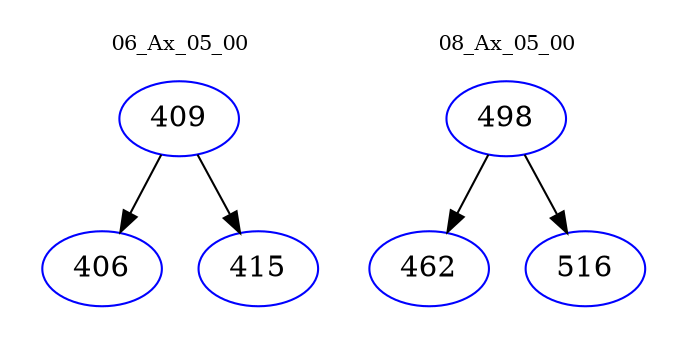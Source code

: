 digraph{
subgraph cluster_0 {
color = white
label = "06_Ax_05_00";
fontsize=10;
T0_409 [label="409", color="blue"]
T0_409 -> T0_406 [color="black"]
T0_406 [label="406", color="blue"]
T0_409 -> T0_415 [color="black"]
T0_415 [label="415", color="blue"]
}
subgraph cluster_1 {
color = white
label = "08_Ax_05_00";
fontsize=10;
T1_498 [label="498", color="blue"]
T1_498 -> T1_462 [color="black"]
T1_462 [label="462", color="blue"]
T1_498 -> T1_516 [color="black"]
T1_516 [label="516", color="blue"]
}
}
